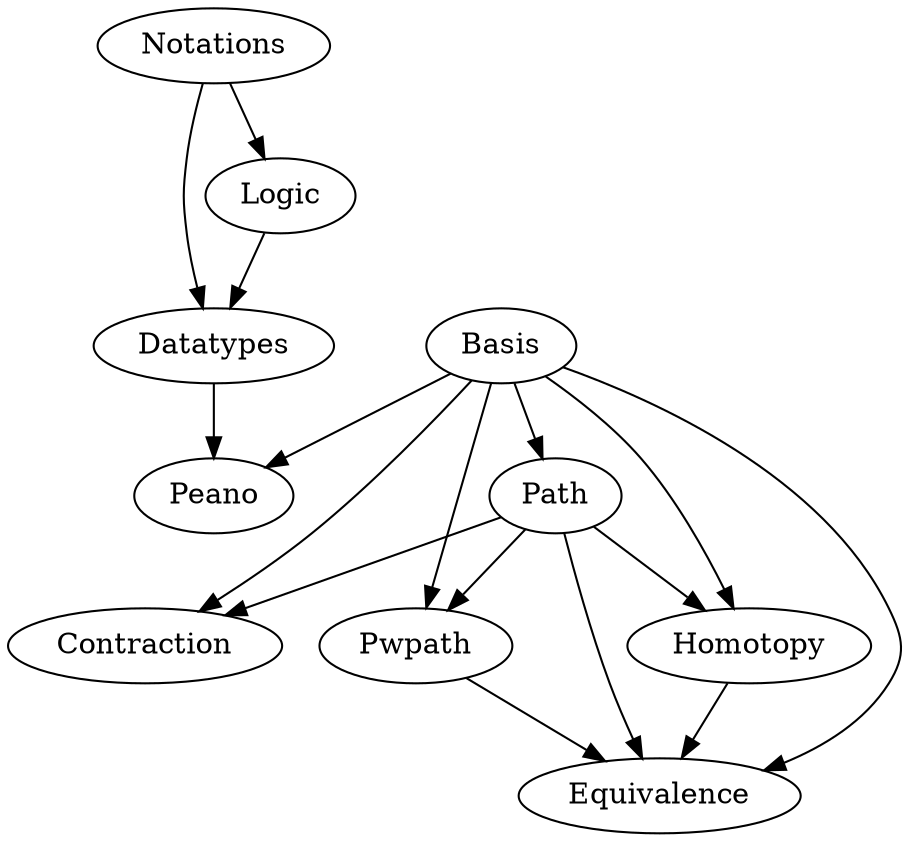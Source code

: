 digraph G {

  subgraph std {

    Notations -> Logic;

    Notations -> Datatypes;
    Logic -> Datatypes;

    label = "Coq.Init";

  }

  Basis -> Path;

  Path -> Homotopy;
  Basis -> Homotopy;

  Basis -> Pwpath;
  Path -> Pwpath;

  Basis -> Contraction;
  Path -> Contraction;

  Basis -> Equivalence;
  Path -> Equivalence;
  Pwpath -> Equivalence;
  Homotopy -> Equivalence;

  Basis -> Peano;
  Datatypes -> Peano;

}
